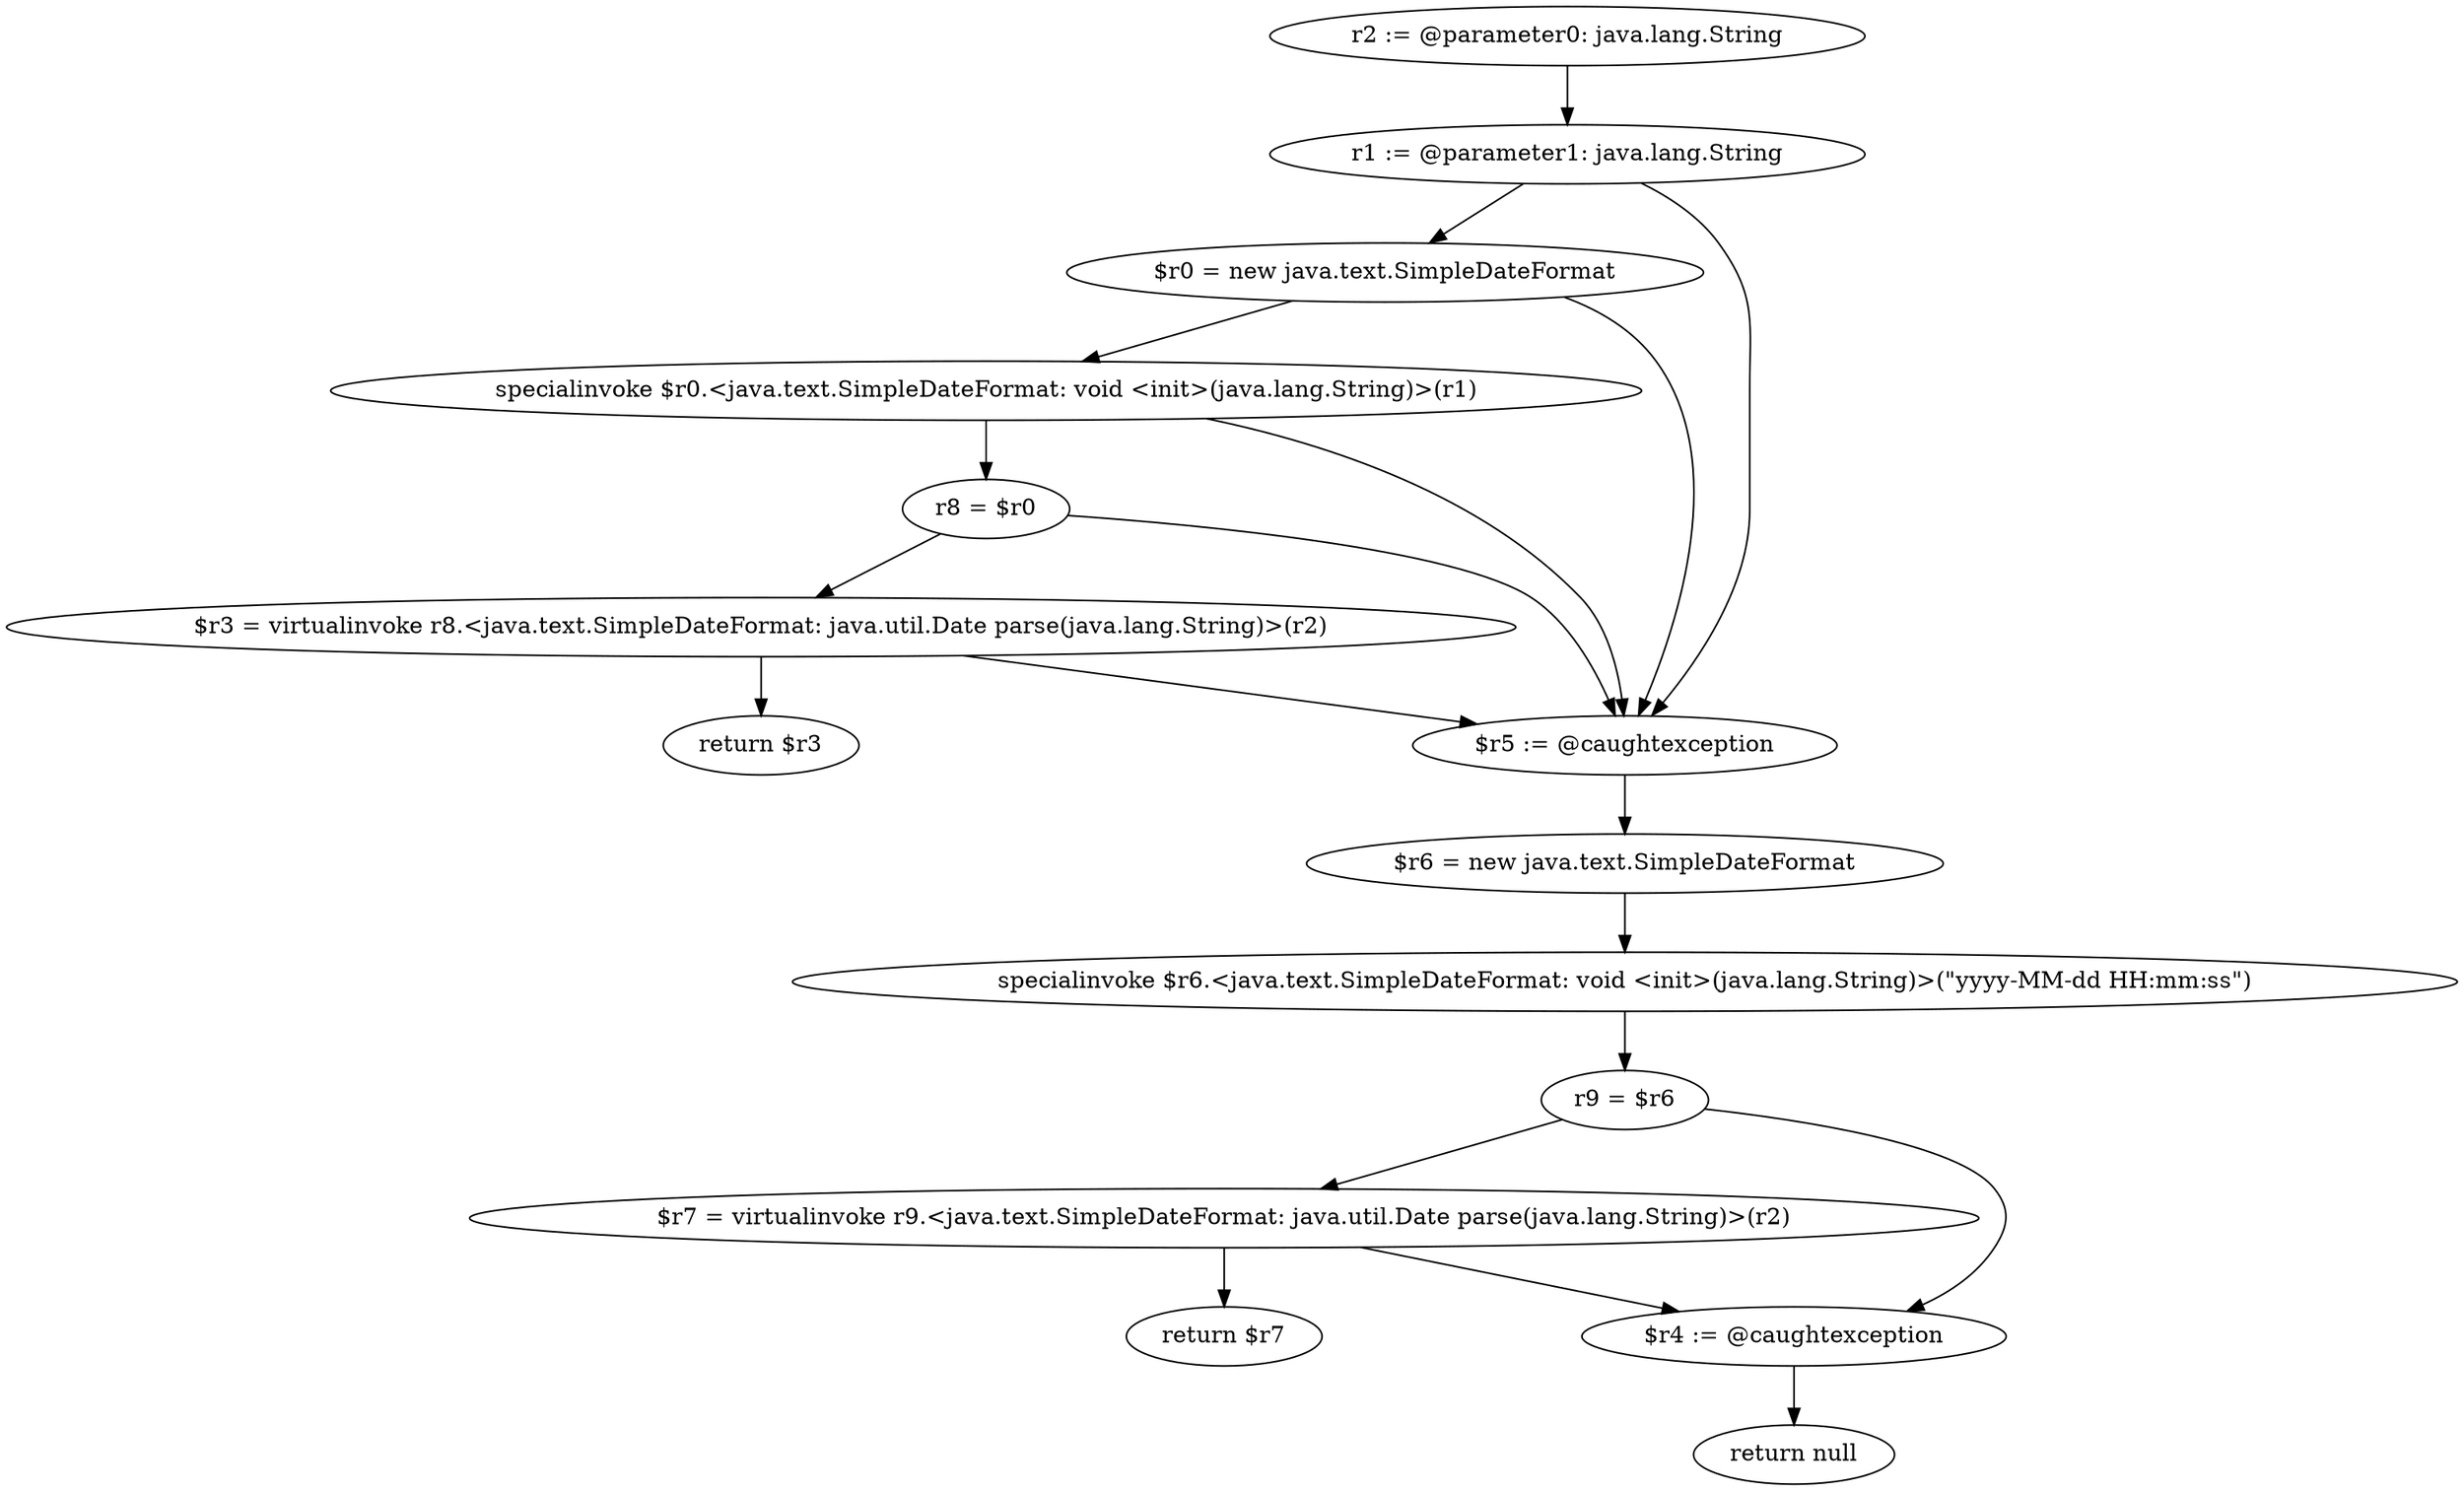 digraph "unitGraph" {
    "r2 := @parameter0: java.lang.String"
    "r1 := @parameter1: java.lang.String"
    "$r0 = new java.text.SimpleDateFormat"
    "specialinvoke $r0.<java.text.SimpleDateFormat: void <init>(java.lang.String)>(r1)"
    "r8 = $r0"
    "$r3 = virtualinvoke r8.<java.text.SimpleDateFormat: java.util.Date parse(java.lang.String)>(r2)"
    "return $r3"
    "$r5 := @caughtexception"
    "$r6 = new java.text.SimpleDateFormat"
    "specialinvoke $r6.<java.text.SimpleDateFormat: void <init>(java.lang.String)>(\"yyyy-MM-dd HH:mm:ss\")"
    "r9 = $r6"
    "$r7 = virtualinvoke r9.<java.text.SimpleDateFormat: java.util.Date parse(java.lang.String)>(r2)"
    "return $r7"
    "$r4 := @caughtexception"
    "return null"
    "r2 := @parameter0: java.lang.String"->"r1 := @parameter1: java.lang.String";
    "r1 := @parameter1: java.lang.String"->"$r0 = new java.text.SimpleDateFormat";
    "r1 := @parameter1: java.lang.String"->"$r5 := @caughtexception";
    "$r0 = new java.text.SimpleDateFormat"->"specialinvoke $r0.<java.text.SimpleDateFormat: void <init>(java.lang.String)>(r1)";
    "$r0 = new java.text.SimpleDateFormat"->"$r5 := @caughtexception";
    "specialinvoke $r0.<java.text.SimpleDateFormat: void <init>(java.lang.String)>(r1)"->"r8 = $r0";
    "specialinvoke $r0.<java.text.SimpleDateFormat: void <init>(java.lang.String)>(r1)"->"$r5 := @caughtexception";
    "r8 = $r0"->"$r3 = virtualinvoke r8.<java.text.SimpleDateFormat: java.util.Date parse(java.lang.String)>(r2)";
    "r8 = $r0"->"$r5 := @caughtexception";
    "$r3 = virtualinvoke r8.<java.text.SimpleDateFormat: java.util.Date parse(java.lang.String)>(r2)"->"return $r3";
    "$r3 = virtualinvoke r8.<java.text.SimpleDateFormat: java.util.Date parse(java.lang.String)>(r2)"->"$r5 := @caughtexception";
    "$r5 := @caughtexception"->"$r6 = new java.text.SimpleDateFormat";
    "$r6 = new java.text.SimpleDateFormat"->"specialinvoke $r6.<java.text.SimpleDateFormat: void <init>(java.lang.String)>(\"yyyy-MM-dd HH:mm:ss\")";
    "specialinvoke $r6.<java.text.SimpleDateFormat: void <init>(java.lang.String)>(\"yyyy-MM-dd HH:mm:ss\")"->"r9 = $r6";
    "r9 = $r6"->"$r7 = virtualinvoke r9.<java.text.SimpleDateFormat: java.util.Date parse(java.lang.String)>(r2)";
    "r9 = $r6"->"$r4 := @caughtexception";
    "$r7 = virtualinvoke r9.<java.text.SimpleDateFormat: java.util.Date parse(java.lang.String)>(r2)"->"return $r7";
    "$r7 = virtualinvoke r9.<java.text.SimpleDateFormat: java.util.Date parse(java.lang.String)>(r2)"->"$r4 := @caughtexception";
    "$r4 := @caughtexception"->"return null";
}
